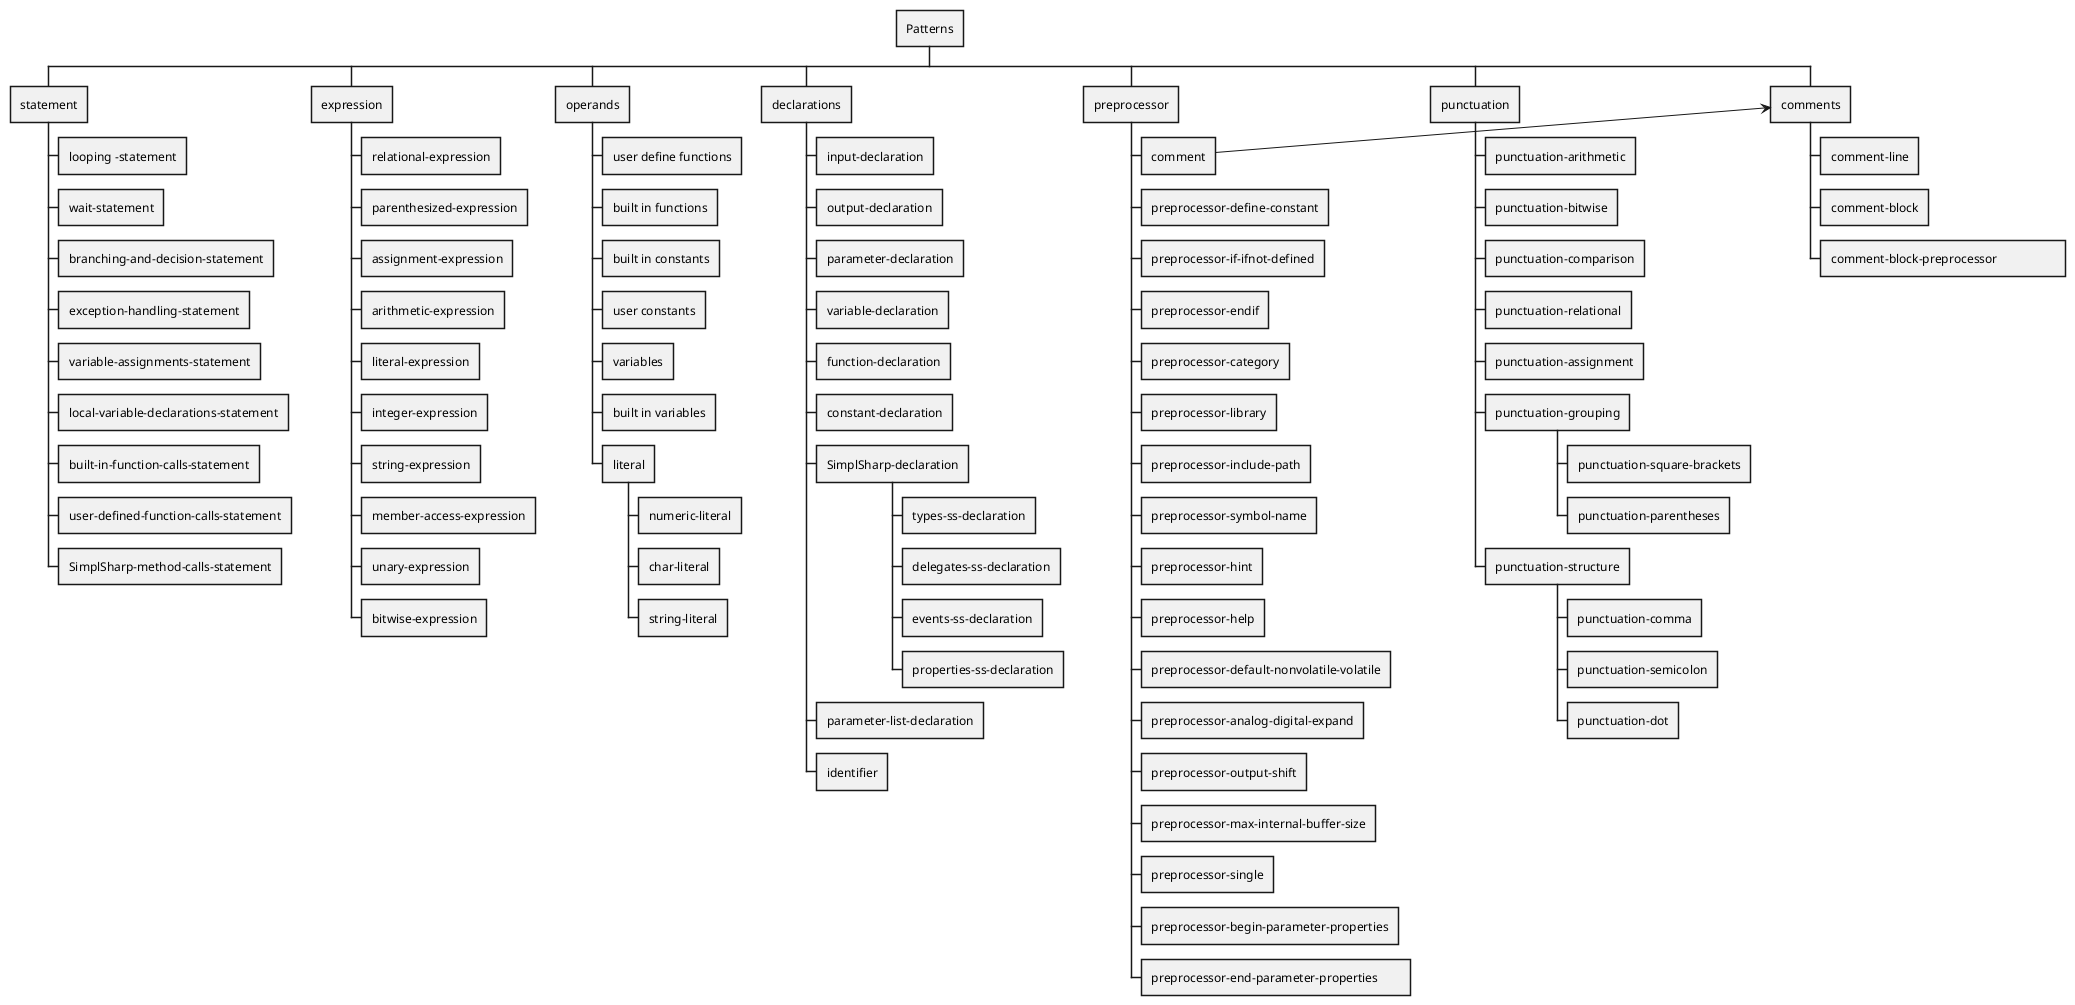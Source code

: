 @startwbs
+ Patterns
	+ statement
		+ looping -statement
		+ wait-statement
		+ branching-and-decision-statement
		+ exception-handling-statement
		+ variable-assignments-statement
		+ local-variable-declarations-statement
		+ built-in-function-calls-statement
		+ user-defined-function-calls-statement
		+ SimplSharp-method-calls-statement
	+ expression
		+ relational-expression
		+ parenthesized-expression
		+ assignment-expression
		+ arithmetic-expression
		+ literal-expression
		+ integer-expression
		+ string-expression
		+ member-access-expression
		+ unary-expression
		+ bitwise-expression
	+ operands
		+ user define functions
		+ built in functions
		+ built in constants
		+ user constants
		+ variables
		+ built in variables
		+ literal
			+ numeric-literal
			+ char-literal
			+ string-literal
	+ declarations
		+ input-declaration
		+ output-declaration
		+ parameter-declaration
		+ variable-declaration
		+ function-declaration
		+ constant-declaration
		+ SimplSharp-declaration
			+ types-ss-declaration
			+ delegates-ss-declaration
			+ events-ss-declaration
			+ properties-ss-declaration
		+ parameter-list-declaration
		+ identifier
	+ "preprocessor" as prpr
		+ "comment" as prprcom
		+ preprocessor-define-constant
		+ preprocessor-if-ifnot-defined
		+ preprocessor-endif
		+ preprocessor-category
		+ preprocessor-library
		+ preprocessor-include-path
		+ preprocessor-symbol-name
		+ preprocessor-hint
		+ preprocessor-help
		+ preprocessor-default-nonvolatile-volatile
		+ preprocessor-analog-digital-expand
		+ preprocessor-output-shift
		+ preprocessor-max-internal-buffer-size
		+ preprocessor-single
		+ preprocessor-begin-parameter-properties
		+ preprocessor-end-parameter-properties	
	+ "punctuation" as punc
		+ punctuation-arithmetic
		+ punctuation-bitwise
		+ punctuation-comparison
		+ punctuation-relational
		+ punctuation-assignment
		+ punctuation-grouping
			+ punctuation-square-brackets
			+ punctuation-parentheses
		+ punctuation-structure
			+ punctuation-comma
			+ punctuation-semicolon
			+ punctuation-dot
	+ "comments" as com
		+ comment-line
		+ comment-block
		+ comment-block-preprocessor			
prprcom --> com
@endwbs